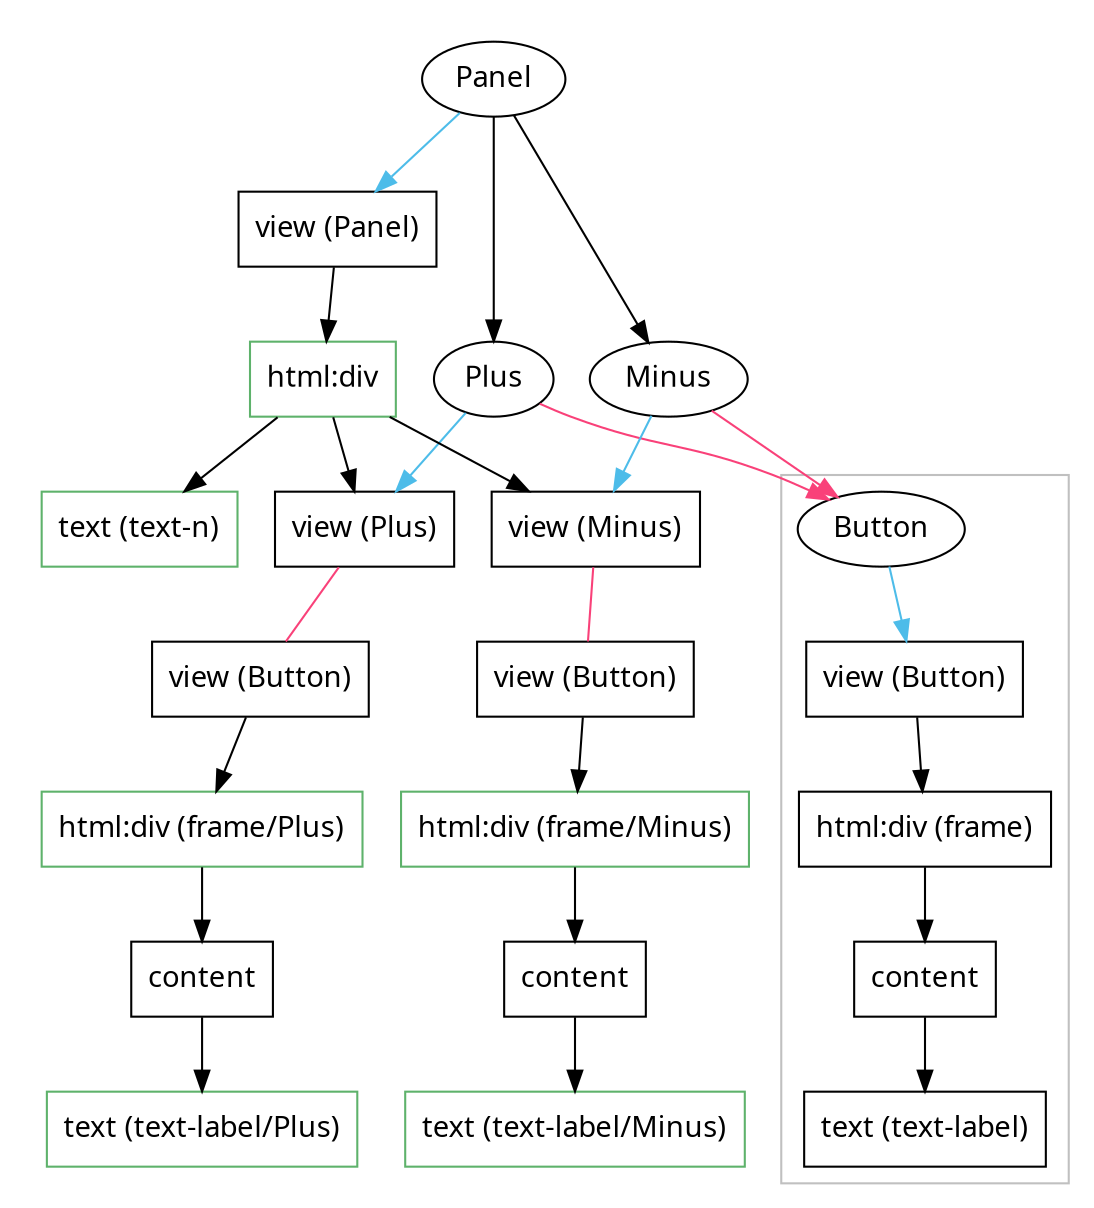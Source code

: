 digraph panel {
  node [fontname="Avenir Next"];
  edge [fontname="Avenir Next"];

  subgraph cluster_panel {
    color="white";
    Panel [ordering=out]
    Panel -> vpanel [color="#4dbce9"]
    Panel -> Plus
    Panel -> Minus

    subgraph { rank=same; Plus; Minus }

    div1 [label="html:div", shape=box, color="#5eb26b"]
    vpanel [label="view (Panel)", shape=box]
    vminus [label="view (Minus)", shape=box]
    vplus [label="view (Plus)", shape=box]
    vbutton_ [label="view (Button)", shape=box]
    frame_ [label="html:div (frame/Plus)", shape=box, color="#5eb26b"]
    content_ [label="content", shape=box]
    textlabel_ [label="text (text-label/Plus)", shape=box, color="#5eb26b"]
    vbutton__ [label="view (Button)", shape=box]
    frame__ [label="html:div (frame/Minus)", shape=box, color="#5eb26b"]
    content__ [label="content", shape=box]
    textlabel__ [label="text (text-label/Minus)", shape=box, color="#5eb26b"]

    textn [label="text (text-n)", shape=box, color="#5eb26b"]
    vpanel -> div1
    div1 -> textn
    div1 -> vminus
    div1 -> vplus

    Plus -> vplus [color="#4dbce9"]
    Minus -> vminus [color="#4dbce9"]

    vplus -> vbutton_ [dir=none, color="#f94179"]
    vbutton_ -> frame_
    frame_ -> content_
    content_ -> textlabel_

    vminus -> vbutton__ [dir=none, color="#f94179"]
    vbutton__ -> frame__
    frame__ -> content__
    content__ -> textlabel__

    // div1 -> frame_ [color="#5eb26b"]
    // frame_ -> textlabel_ [color="#5eb26b"]
    // div1 -> frame__ [color="#5eb26b"]
    // frame__ -> textlabel__ [color="#5eb26b"]

  }

  Minus -> Button [color="#f94179"]
  Plus -> Button [color="#f94179"]

  subgraph cluster_button {
    color="gray";

    Button -> vbutton [color="#4dbce9"]
    vbutton [label="view (Button)", shape=box]
    frame [label="html:div (frame)", shape=box]
    content [shape=box]
    textlabel [label="text (text-label)", shape=box]
    vbutton -> frame
    frame -> content
    content -> textlabel

  }

}

